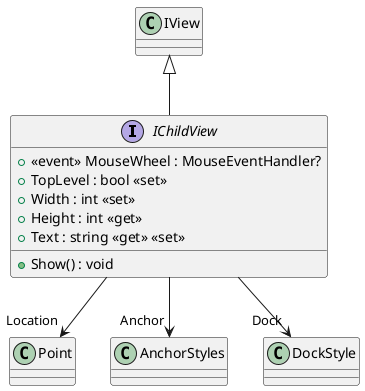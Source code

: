 @startuml
interface IChildView {
    +  <<event>> MouseWheel : MouseEventHandler? 
    + TopLevel : bool <<set>>
    + Width : int <<set>>
    + Height : int <<get>>
    + Show() : void
    + Text : string <<get>> <<set>>
}
IView <|-- IChildView
IChildView --> "Location" Point
IChildView --> "Anchor" AnchorStyles
IChildView --> "Dock" DockStyle
@enduml

